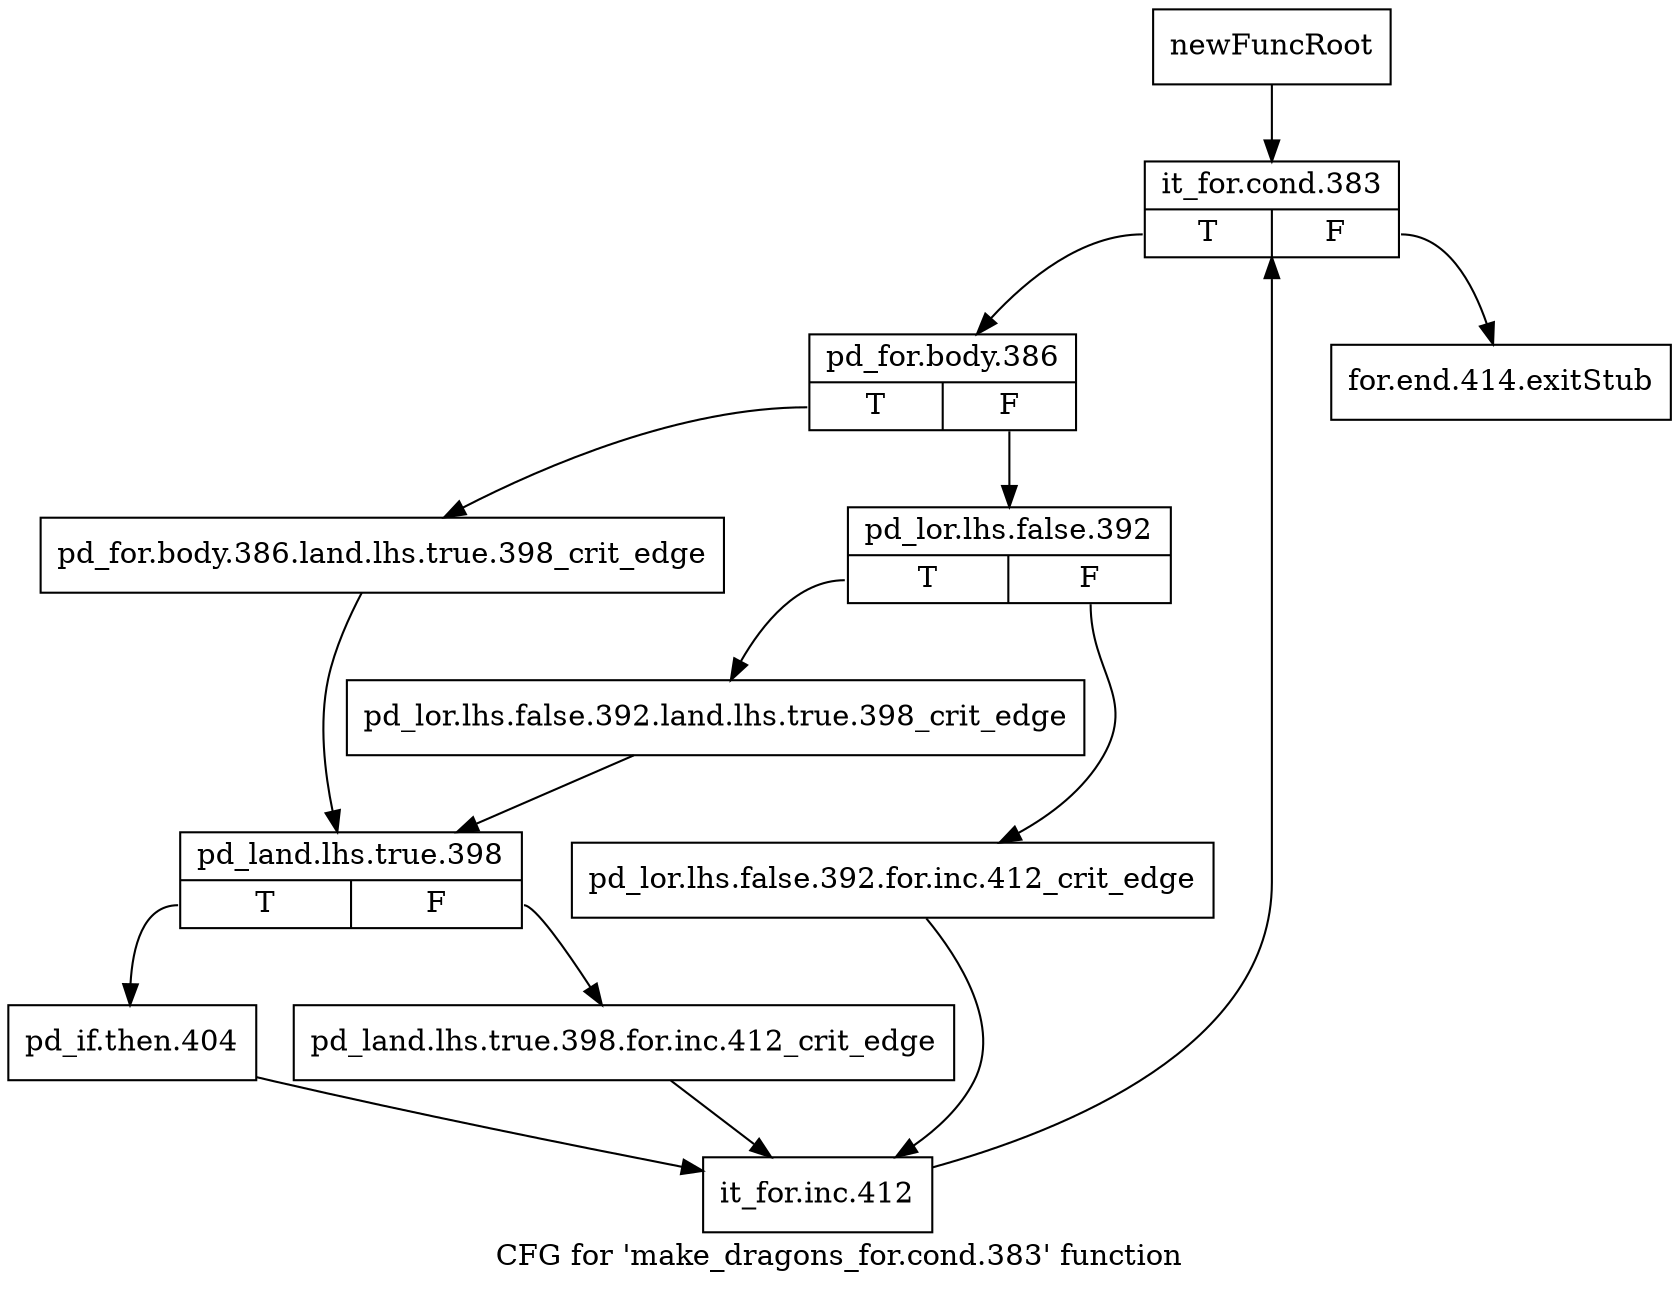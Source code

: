digraph "CFG for 'make_dragons_for.cond.383' function" {
	label="CFG for 'make_dragons_for.cond.383' function";

	Node0x3f0aa70 [shape=record,label="{newFuncRoot}"];
	Node0x3f0aa70 -> Node0x3f0aec0;
	Node0x3f0ae70 [shape=record,label="{for.end.414.exitStub}"];
	Node0x3f0aec0 [shape=record,label="{it_for.cond.383|{<s0>T|<s1>F}}"];
	Node0x3f0aec0:s0 -> Node0x3f0af10;
	Node0x3f0aec0:s1 -> Node0x3f0ae70;
	Node0x3f0af10 [shape=record,label="{pd_for.body.386|{<s0>T|<s1>F}}"];
	Node0x3f0af10:s0 -> Node0x3f0b050;
	Node0x3f0af10:s1 -> Node0x3f0af60;
	Node0x3f0af60 [shape=record,label="{pd_lor.lhs.false.392|{<s0>T|<s1>F}}"];
	Node0x3f0af60:s0 -> Node0x3f0b000;
	Node0x3f0af60:s1 -> Node0x3f0afb0;
	Node0x3f0afb0 [shape=record,label="{pd_lor.lhs.false.392.for.inc.412_crit_edge}"];
	Node0x3f0afb0 -> Node0x3f0b190;
	Node0x3f0b000 [shape=record,label="{pd_lor.lhs.false.392.land.lhs.true.398_crit_edge}"];
	Node0x3f0b000 -> Node0x3f0b0a0;
	Node0x3f0b050 [shape=record,label="{pd_for.body.386.land.lhs.true.398_crit_edge}"];
	Node0x3f0b050 -> Node0x3f0b0a0;
	Node0x3f0b0a0 [shape=record,label="{pd_land.lhs.true.398|{<s0>T|<s1>F}}"];
	Node0x3f0b0a0:s0 -> Node0x3f0b140;
	Node0x3f0b0a0:s1 -> Node0x3f0b0f0;
	Node0x3f0b0f0 [shape=record,label="{pd_land.lhs.true.398.for.inc.412_crit_edge}"];
	Node0x3f0b0f0 -> Node0x3f0b190;
	Node0x3f0b140 [shape=record,label="{pd_if.then.404}"];
	Node0x3f0b140 -> Node0x3f0b190;
	Node0x3f0b190 [shape=record,label="{it_for.inc.412}"];
	Node0x3f0b190 -> Node0x3f0aec0;
}
